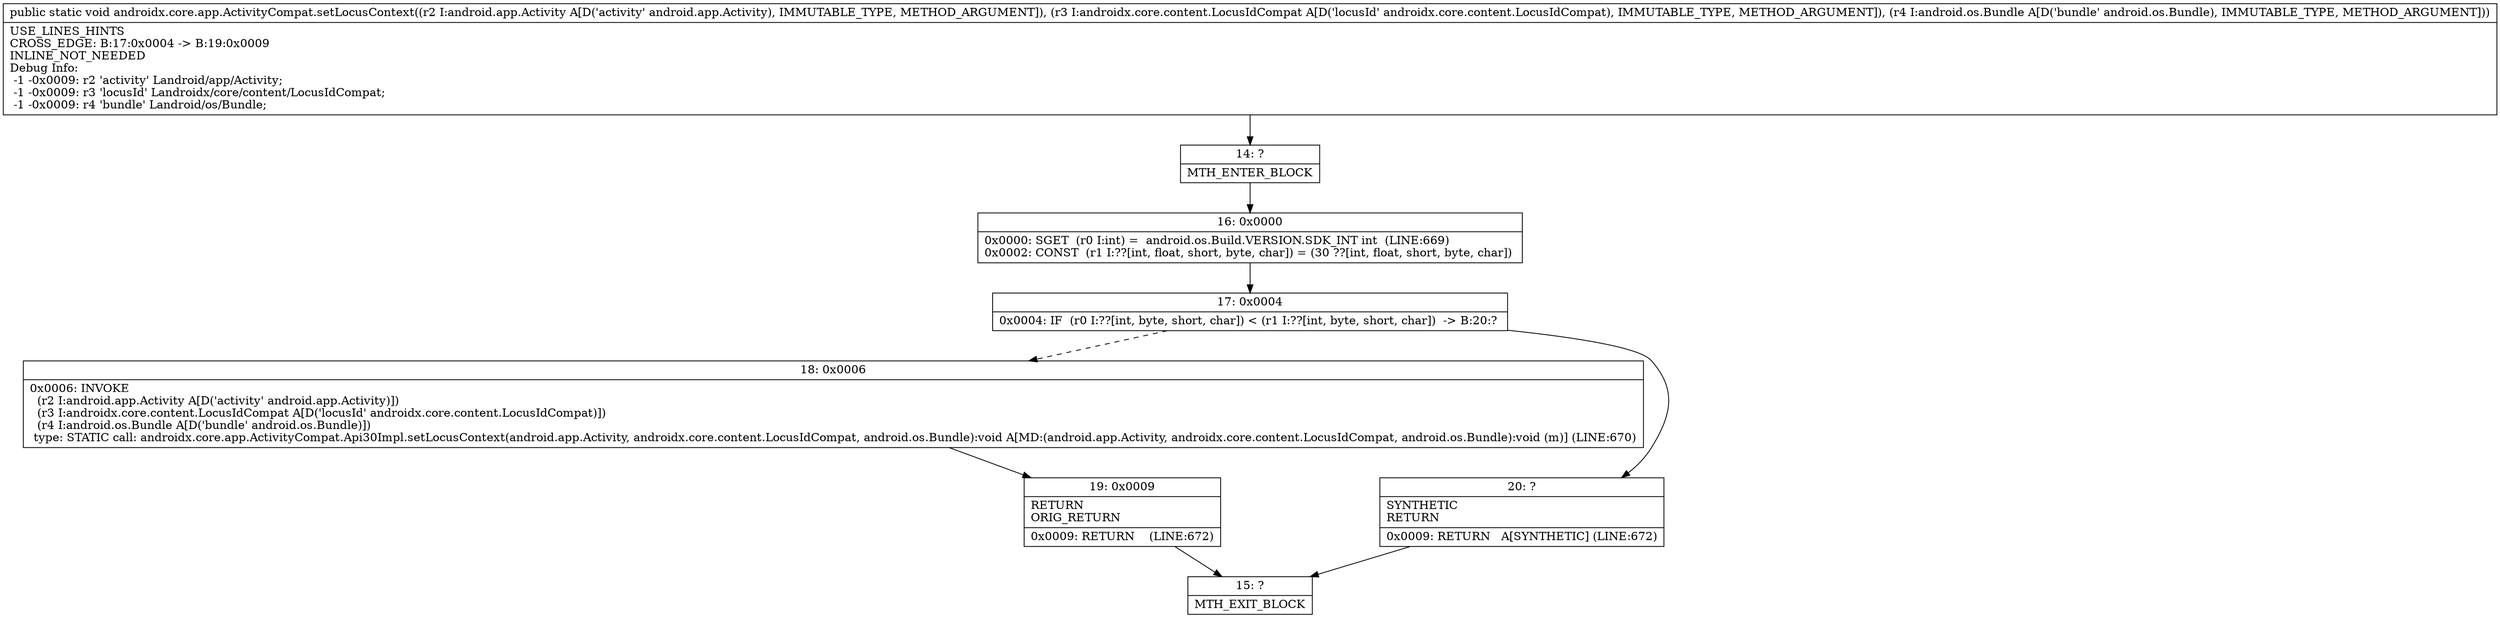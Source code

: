 digraph "CFG forandroidx.core.app.ActivityCompat.setLocusContext(Landroid\/app\/Activity;Landroidx\/core\/content\/LocusIdCompat;Landroid\/os\/Bundle;)V" {
Node_14 [shape=record,label="{14\:\ ?|MTH_ENTER_BLOCK\l}"];
Node_16 [shape=record,label="{16\:\ 0x0000|0x0000: SGET  (r0 I:int) =  android.os.Build.VERSION.SDK_INT int  (LINE:669)\l0x0002: CONST  (r1 I:??[int, float, short, byte, char]) = (30 ??[int, float, short, byte, char]) \l}"];
Node_17 [shape=record,label="{17\:\ 0x0004|0x0004: IF  (r0 I:??[int, byte, short, char]) \< (r1 I:??[int, byte, short, char])  \-\> B:20:? \l}"];
Node_18 [shape=record,label="{18\:\ 0x0006|0x0006: INVOKE  \l  (r2 I:android.app.Activity A[D('activity' android.app.Activity)])\l  (r3 I:androidx.core.content.LocusIdCompat A[D('locusId' androidx.core.content.LocusIdCompat)])\l  (r4 I:android.os.Bundle A[D('bundle' android.os.Bundle)])\l type: STATIC call: androidx.core.app.ActivityCompat.Api30Impl.setLocusContext(android.app.Activity, androidx.core.content.LocusIdCompat, android.os.Bundle):void A[MD:(android.app.Activity, androidx.core.content.LocusIdCompat, android.os.Bundle):void (m)] (LINE:670)\l}"];
Node_19 [shape=record,label="{19\:\ 0x0009|RETURN\lORIG_RETURN\l|0x0009: RETURN    (LINE:672)\l}"];
Node_15 [shape=record,label="{15\:\ ?|MTH_EXIT_BLOCK\l}"];
Node_20 [shape=record,label="{20\:\ ?|SYNTHETIC\lRETURN\l|0x0009: RETURN   A[SYNTHETIC] (LINE:672)\l}"];
MethodNode[shape=record,label="{public static void androidx.core.app.ActivityCompat.setLocusContext((r2 I:android.app.Activity A[D('activity' android.app.Activity), IMMUTABLE_TYPE, METHOD_ARGUMENT]), (r3 I:androidx.core.content.LocusIdCompat A[D('locusId' androidx.core.content.LocusIdCompat), IMMUTABLE_TYPE, METHOD_ARGUMENT]), (r4 I:android.os.Bundle A[D('bundle' android.os.Bundle), IMMUTABLE_TYPE, METHOD_ARGUMENT]))  | USE_LINES_HINTS\lCROSS_EDGE: B:17:0x0004 \-\> B:19:0x0009\lINLINE_NOT_NEEDED\lDebug Info:\l  \-1 \-0x0009: r2 'activity' Landroid\/app\/Activity;\l  \-1 \-0x0009: r3 'locusId' Landroidx\/core\/content\/LocusIdCompat;\l  \-1 \-0x0009: r4 'bundle' Landroid\/os\/Bundle;\l}"];
MethodNode -> Node_14;Node_14 -> Node_16;
Node_16 -> Node_17;
Node_17 -> Node_18[style=dashed];
Node_17 -> Node_20;
Node_18 -> Node_19;
Node_19 -> Node_15;
Node_20 -> Node_15;
}

